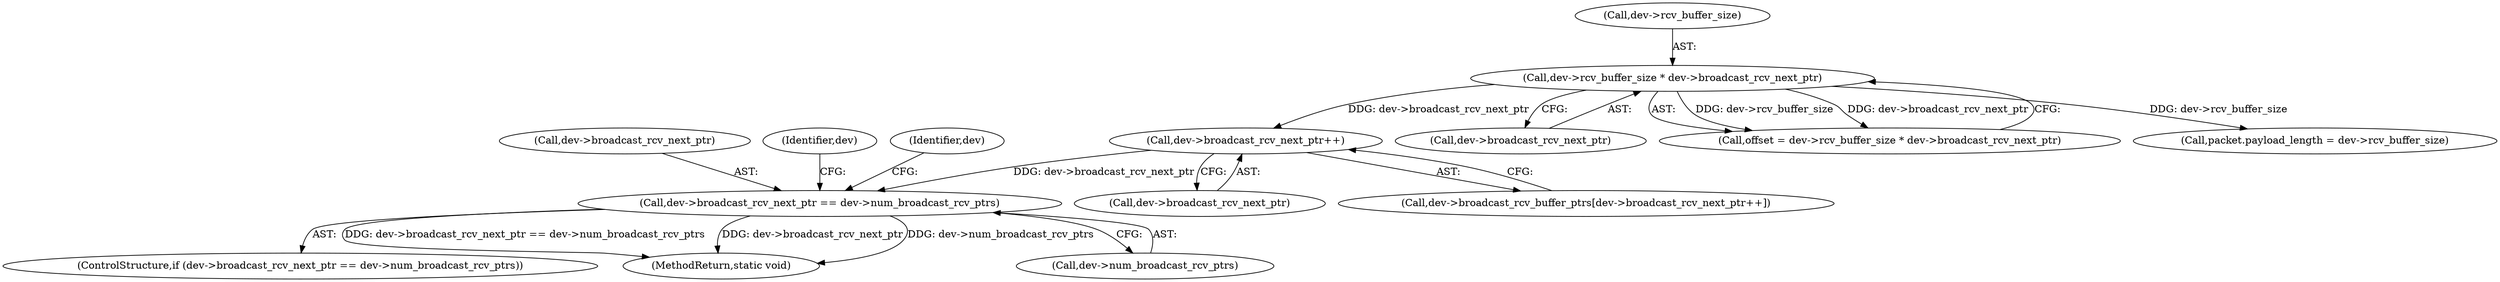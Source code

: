 digraph "0_linux_667121ace9dbafb368618dbabcf07901c962ddac_0@pointer" {
"1000146" [label="(Call,dev->broadcast_rcv_next_ptr++)"];
"1000133" [label="(Call,dev->rcv_buffer_size * dev->broadcast_rcv_next_ptr)"];
"1000151" [label="(Call,dev->broadcast_rcv_next_ptr == dev->num_broadcast_rcv_ptrs)"];
"1000150" [label="(ControlStructure,if (dev->broadcast_rcv_next_ptr == dev->num_broadcast_rcv_ptrs))"];
"1000137" [label="(Call,dev->broadcast_rcv_next_ptr)"];
"1000152" [label="(Call,dev->broadcast_rcv_next_ptr)"];
"1000134" [label="(Call,dev->rcv_buffer_size)"];
"1000259" [label="(MethodReturn,static void)"];
"1000131" [label="(Call,offset = dev->rcv_buffer_size * dev->broadcast_rcv_next_ptr)"];
"1000151" [label="(Call,dev->broadcast_rcv_next_ptr == dev->num_broadcast_rcv_ptrs)"];
"1000166" [label="(Identifier,dev)"];
"1000147" [label="(Call,dev->broadcast_rcv_next_ptr)"];
"1000146" [label="(Call,dev->broadcast_rcv_next_ptr++)"];
"1000142" [label="(Call,dev->broadcast_rcv_buffer_ptrs[dev->broadcast_rcv_next_ptr++])"];
"1000160" [label="(Identifier,dev)"];
"1000155" [label="(Call,dev->num_broadcast_rcv_ptrs)"];
"1000133" [label="(Call,dev->rcv_buffer_size * dev->broadcast_rcv_next_ptr)"];
"1000185" [label="(Call,packet.payload_length = dev->rcv_buffer_size)"];
"1000146" -> "1000142"  [label="AST: "];
"1000146" -> "1000147"  [label="CFG: "];
"1000147" -> "1000146"  [label="AST: "];
"1000142" -> "1000146"  [label="CFG: "];
"1000133" -> "1000146"  [label="DDG: dev->broadcast_rcv_next_ptr"];
"1000146" -> "1000151"  [label="DDG: dev->broadcast_rcv_next_ptr"];
"1000133" -> "1000131"  [label="AST: "];
"1000133" -> "1000137"  [label="CFG: "];
"1000134" -> "1000133"  [label="AST: "];
"1000137" -> "1000133"  [label="AST: "];
"1000131" -> "1000133"  [label="CFG: "];
"1000133" -> "1000131"  [label="DDG: dev->rcv_buffer_size"];
"1000133" -> "1000131"  [label="DDG: dev->broadcast_rcv_next_ptr"];
"1000133" -> "1000185"  [label="DDG: dev->rcv_buffer_size"];
"1000151" -> "1000150"  [label="AST: "];
"1000151" -> "1000155"  [label="CFG: "];
"1000152" -> "1000151"  [label="AST: "];
"1000155" -> "1000151"  [label="AST: "];
"1000160" -> "1000151"  [label="CFG: "];
"1000166" -> "1000151"  [label="CFG: "];
"1000151" -> "1000259"  [label="DDG: dev->broadcast_rcv_next_ptr == dev->num_broadcast_rcv_ptrs"];
"1000151" -> "1000259"  [label="DDG: dev->broadcast_rcv_next_ptr"];
"1000151" -> "1000259"  [label="DDG: dev->num_broadcast_rcv_ptrs"];
}
